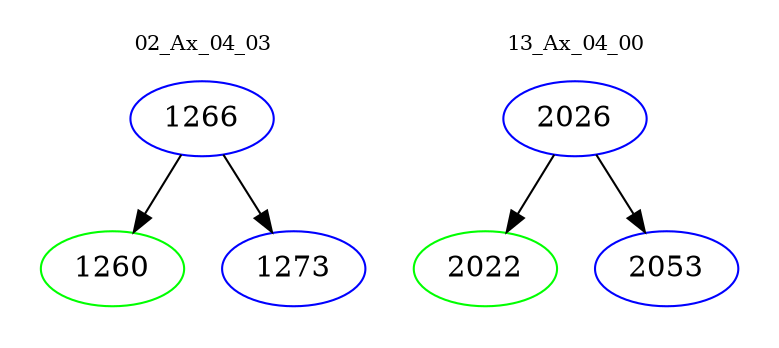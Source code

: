 digraph{
subgraph cluster_0 {
color = white
label = "02_Ax_04_03";
fontsize=10;
T0_1266 [label="1266", color="blue"]
T0_1266 -> T0_1260 [color="black"]
T0_1260 [label="1260", color="green"]
T0_1266 -> T0_1273 [color="black"]
T0_1273 [label="1273", color="blue"]
}
subgraph cluster_1 {
color = white
label = "13_Ax_04_00";
fontsize=10;
T1_2026 [label="2026", color="blue"]
T1_2026 -> T1_2022 [color="black"]
T1_2022 [label="2022", color="green"]
T1_2026 -> T1_2053 [color="black"]
T1_2053 [label="2053", color="blue"]
}
}
